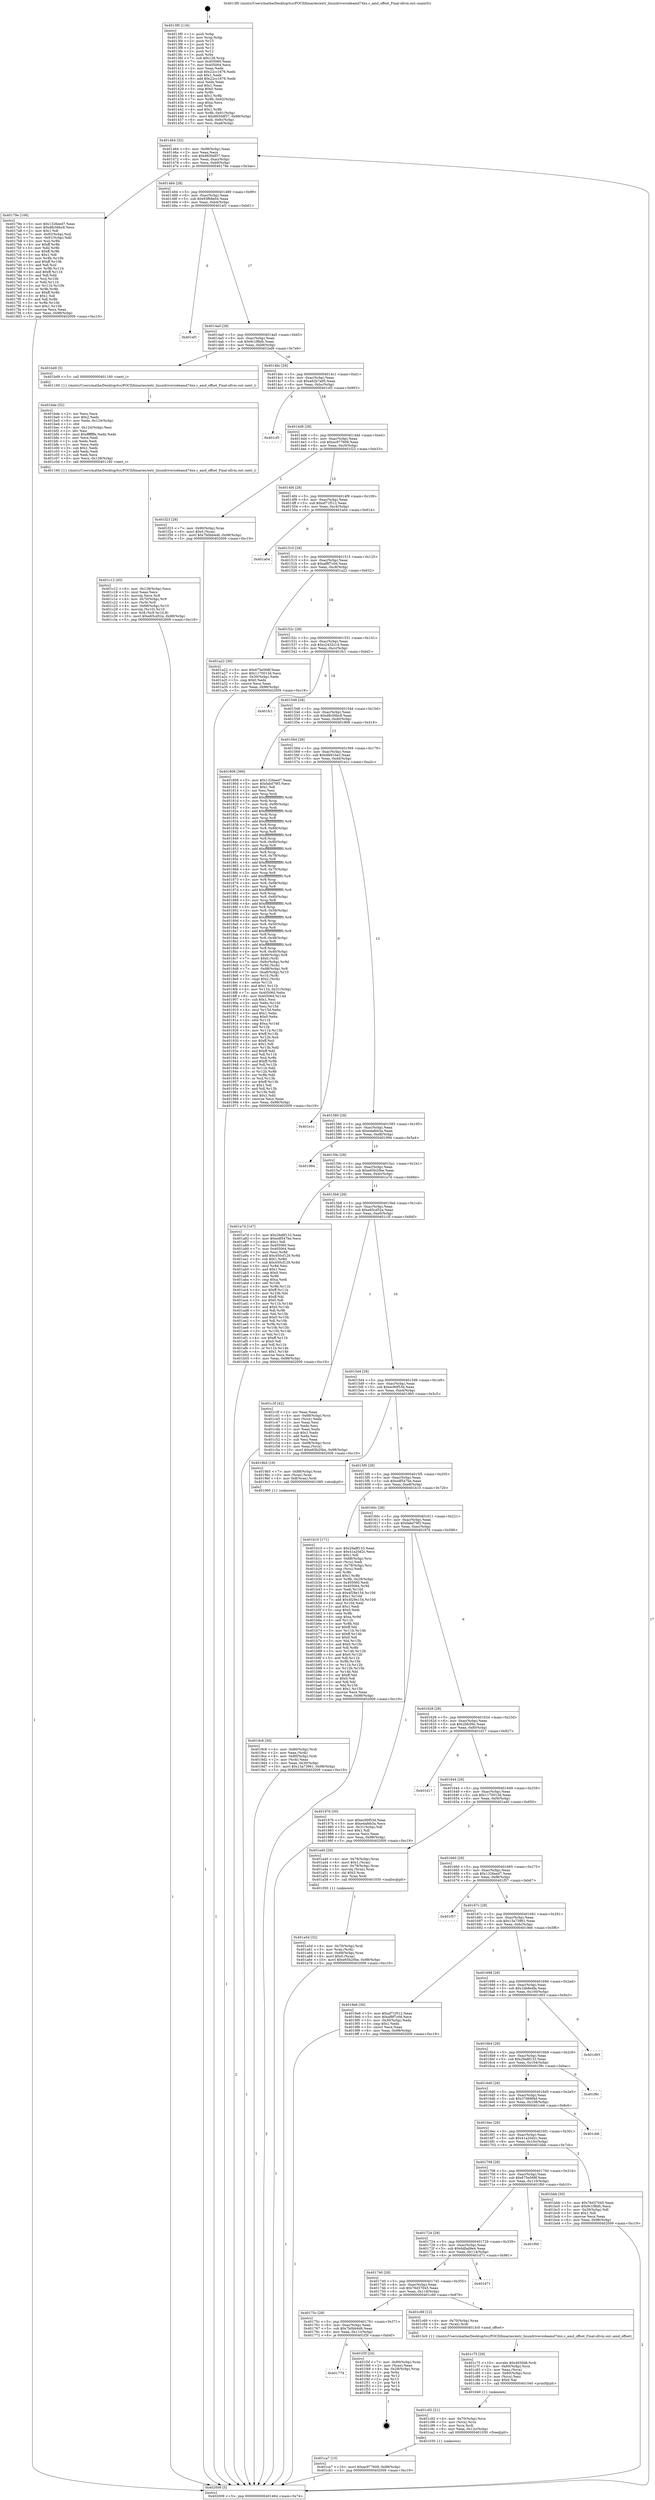 digraph "0x4013f0" {
  label = "0x4013f0 (/mnt/c/Users/mathe/Desktop/tcc/POCII/binaries/extr_linuxdriversideamd74xx.c_amd_offset_Final-ollvm.out::main(0))"
  labelloc = "t"
  node[shape=record]

  Entry [label="",width=0.3,height=0.3,shape=circle,fillcolor=black,style=filled]
  "0x401464" [label="{
     0x401464 [32]\l
     | [instrs]\l
     &nbsp;&nbsp;0x401464 \<+6\>: mov -0x98(%rbp),%eax\l
     &nbsp;&nbsp;0x40146a \<+2\>: mov %eax,%ecx\l
     &nbsp;&nbsp;0x40146c \<+6\>: sub $0x8650df37,%ecx\l
     &nbsp;&nbsp;0x401472 \<+6\>: mov %eax,-0xac(%rbp)\l
     &nbsp;&nbsp;0x401478 \<+6\>: mov %ecx,-0xb0(%rbp)\l
     &nbsp;&nbsp;0x40147e \<+6\>: je 000000000040179e \<main+0x3ae\>\l
  }"]
  "0x40179e" [label="{
     0x40179e [106]\l
     | [instrs]\l
     &nbsp;&nbsp;0x40179e \<+5\>: mov $0x1326eed7,%eax\l
     &nbsp;&nbsp;0x4017a3 \<+5\>: mov $0xd8c56bc8,%ecx\l
     &nbsp;&nbsp;0x4017a8 \<+2\>: mov $0x1,%dl\l
     &nbsp;&nbsp;0x4017aa \<+7\>: mov -0x92(%rbp),%sil\l
     &nbsp;&nbsp;0x4017b1 \<+7\>: mov -0x91(%rbp),%dil\l
     &nbsp;&nbsp;0x4017b8 \<+3\>: mov %sil,%r8b\l
     &nbsp;&nbsp;0x4017bb \<+4\>: xor $0xff,%r8b\l
     &nbsp;&nbsp;0x4017bf \<+3\>: mov %dil,%r9b\l
     &nbsp;&nbsp;0x4017c2 \<+4\>: xor $0xff,%r9b\l
     &nbsp;&nbsp;0x4017c6 \<+3\>: xor $0x1,%dl\l
     &nbsp;&nbsp;0x4017c9 \<+3\>: mov %r8b,%r10b\l
     &nbsp;&nbsp;0x4017cc \<+4\>: and $0xff,%r10b\l
     &nbsp;&nbsp;0x4017d0 \<+3\>: and %dl,%sil\l
     &nbsp;&nbsp;0x4017d3 \<+3\>: mov %r9b,%r11b\l
     &nbsp;&nbsp;0x4017d6 \<+4\>: and $0xff,%r11b\l
     &nbsp;&nbsp;0x4017da \<+3\>: and %dl,%dil\l
     &nbsp;&nbsp;0x4017dd \<+3\>: or %sil,%r10b\l
     &nbsp;&nbsp;0x4017e0 \<+3\>: or %dil,%r11b\l
     &nbsp;&nbsp;0x4017e3 \<+3\>: xor %r11b,%r10b\l
     &nbsp;&nbsp;0x4017e6 \<+3\>: or %r9b,%r8b\l
     &nbsp;&nbsp;0x4017e9 \<+4\>: xor $0xff,%r8b\l
     &nbsp;&nbsp;0x4017ed \<+3\>: or $0x1,%dl\l
     &nbsp;&nbsp;0x4017f0 \<+3\>: and %dl,%r8b\l
     &nbsp;&nbsp;0x4017f3 \<+3\>: or %r8b,%r10b\l
     &nbsp;&nbsp;0x4017f6 \<+4\>: test $0x1,%r10b\l
     &nbsp;&nbsp;0x4017fa \<+3\>: cmovne %ecx,%eax\l
     &nbsp;&nbsp;0x4017fd \<+6\>: mov %eax,-0x98(%rbp)\l
     &nbsp;&nbsp;0x401803 \<+5\>: jmp 0000000000402009 \<main+0xc19\>\l
  }"]
  "0x401484" [label="{
     0x401484 [28]\l
     | [instrs]\l
     &nbsp;&nbsp;0x401484 \<+5\>: jmp 0000000000401489 \<main+0x99\>\l
     &nbsp;&nbsp;0x401489 \<+6\>: mov -0xac(%rbp),%eax\l
     &nbsp;&nbsp;0x40148f \<+5\>: sub $0x93f68e04,%eax\l
     &nbsp;&nbsp;0x401494 \<+6\>: mov %eax,-0xb4(%rbp)\l
     &nbsp;&nbsp;0x40149a \<+6\>: je 0000000000401ef1 \<main+0xb01\>\l
  }"]
  "0x402009" [label="{
     0x402009 [5]\l
     | [instrs]\l
     &nbsp;&nbsp;0x402009 \<+5\>: jmp 0000000000401464 \<main+0x74\>\l
  }"]
  "0x4013f0" [label="{
     0x4013f0 [116]\l
     | [instrs]\l
     &nbsp;&nbsp;0x4013f0 \<+1\>: push %rbp\l
     &nbsp;&nbsp;0x4013f1 \<+3\>: mov %rsp,%rbp\l
     &nbsp;&nbsp;0x4013f4 \<+2\>: push %r15\l
     &nbsp;&nbsp;0x4013f6 \<+2\>: push %r14\l
     &nbsp;&nbsp;0x4013f8 \<+2\>: push %r13\l
     &nbsp;&nbsp;0x4013fa \<+2\>: push %r12\l
     &nbsp;&nbsp;0x4013fc \<+1\>: push %rbx\l
     &nbsp;&nbsp;0x4013fd \<+7\>: sub $0x128,%rsp\l
     &nbsp;&nbsp;0x401404 \<+7\>: mov 0x405060,%eax\l
     &nbsp;&nbsp;0x40140b \<+7\>: mov 0x405064,%ecx\l
     &nbsp;&nbsp;0x401412 \<+2\>: mov %eax,%edx\l
     &nbsp;&nbsp;0x401414 \<+6\>: sub $0x22cc1676,%edx\l
     &nbsp;&nbsp;0x40141a \<+3\>: sub $0x1,%edx\l
     &nbsp;&nbsp;0x40141d \<+6\>: add $0x22cc1676,%edx\l
     &nbsp;&nbsp;0x401423 \<+3\>: imul %edx,%eax\l
     &nbsp;&nbsp;0x401426 \<+3\>: and $0x1,%eax\l
     &nbsp;&nbsp;0x401429 \<+3\>: cmp $0x0,%eax\l
     &nbsp;&nbsp;0x40142c \<+4\>: sete %r8b\l
     &nbsp;&nbsp;0x401430 \<+4\>: and $0x1,%r8b\l
     &nbsp;&nbsp;0x401434 \<+7\>: mov %r8b,-0x92(%rbp)\l
     &nbsp;&nbsp;0x40143b \<+3\>: cmp $0xa,%ecx\l
     &nbsp;&nbsp;0x40143e \<+4\>: setl %r8b\l
     &nbsp;&nbsp;0x401442 \<+4\>: and $0x1,%r8b\l
     &nbsp;&nbsp;0x401446 \<+7\>: mov %r8b,-0x91(%rbp)\l
     &nbsp;&nbsp;0x40144d \<+10\>: movl $0x8650df37,-0x98(%rbp)\l
     &nbsp;&nbsp;0x401457 \<+6\>: mov %edi,-0x9c(%rbp)\l
     &nbsp;&nbsp;0x40145d \<+7\>: mov %rsi,-0xa8(%rbp)\l
  }"]
  Exit [label="",width=0.3,height=0.3,shape=circle,fillcolor=black,style=filled,peripheries=2]
  "0x401ef1" [label="{
     0x401ef1\l
  }", style=dashed]
  "0x4014a0" [label="{
     0x4014a0 [28]\l
     | [instrs]\l
     &nbsp;&nbsp;0x4014a0 \<+5\>: jmp 00000000004014a5 \<main+0xb5\>\l
     &nbsp;&nbsp;0x4014a5 \<+6\>: mov -0xac(%rbp),%eax\l
     &nbsp;&nbsp;0x4014ab \<+5\>: sub $0x9c1f8bfc,%eax\l
     &nbsp;&nbsp;0x4014b0 \<+6\>: mov %eax,-0xb8(%rbp)\l
     &nbsp;&nbsp;0x4014b6 \<+6\>: je 0000000000401bd9 \<main+0x7e9\>\l
  }"]
  "0x401778" [label="{
     0x401778\l
  }", style=dashed]
  "0x401bd9" [label="{
     0x401bd9 [5]\l
     | [instrs]\l
     &nbsp;&nbsp;0x401bd9 \<+5\>: call 0000000000401160 \<next_i\>\l
     | [calls]\l
     &nbsp;&nbsp;0x401160 \{1\} (/mnt/c/Users/mathe/Desktop/tcc/POCII/binaries/extr_linuxdriversideamd74xx.c_amd_offset_Final-ollvm.out::next_i)\l
  }"]
  "0x4014bc" [label="{
     0x4014bc [28]\l
     | [instrs]\l
     &nbsp;&nbsp;0x4014bc \<+5\>: jmp 00000000004014c1 \<main+0xd1\>\l
     &nbsp;&nbsp;0x4014c1 \<+6\>: mov -0xac(%rbp),%eax\l
     &nbsp;&nbsp;0x4014c7 \<+5\>: sub $0xa62b7a95,%eax\l
     &nbsp;&nbsp;0x4014cc \<+6\>: mov %eax,-0xbc(%rbp)\l
     &nbsp;&nbsp;0x4014d2 \<+6\>: je 0000000000401cf3 \<main+0x903\>\l
  }"]
  "0x401f3f" [label="{
     0x401f3f [24]\l
     | [instrs]\l
     &nbsp;&nbsp;0x401f3f \<+7\>: mov -0x90(%rbp),%rax\l
     &nbsp;&nbsp;0x401f46 \<+2\>: mov (%rax),%eax\l
     &nbsp;&nbsp;0x401f48 \<+4\>: lea -0x28(%rbp),%rsp\l
     &nbsp;&nbsp;0x401f4c \<+1\>: pop %rbx\l
     &nbsp;&nbsp;0x401f4d \<+2\>: pop %r12\l
     &nbsp;&nbsp;0x401f4f \<+2\>: pop %r13\l
     &nbsp;&nbsp;0x401f51 \<+2\>: pop %r14\l
     &nbsp;&nbsp;0x401f53 \<+2\>: pop %r15\l
     &nbsp;&nbsp;0x401f55 \<+1\>: pop %rbp\l
     &nbsp;&nbsp;0x401f56 \<+1\>: ret\l
  }"]
  "0x401cf3" [label="{
     0x401cf3\l
  }", style=dashed]
  "0x4014d8" [label="{
     0x4014d8 [28]\l
     | [instrs]\l
     &nbsp;&nbsp;0x4014d8 \<+5\>: jmp 00000000004014dd \<main+0xed\>\l
     &nbsp;&nbsp;0x4014dd \<+6\>: mov -0xac(%rbp),%eax\l
     &nbsp;&nbsp;0x4014e3 \<+5\>: sub $0xac977609,%eax\l
     &nbsp;&nbsp;0x4014e8 \<+6\>: mov %eax,-0xc0(%rbp)\l
     &nbsp;&nbsp;0x4014ee \<+6\>: je 0000000000401f23 \<main+0xb33\>\l
  }"]
  "0x401ca7" [label="{
     0x401ca7 [15]\l
     | [instrs]\l
     &nbsp;&nbsp;0x401ca7 \<+10\>: movl $0xac977609,-0x98(%rbp)\l
     &nbsp;&nbsp;0x401cb1 \<+5\>: jmp 0000000000402009 \<main+0xc19\>\l
  }"]
  "0x401f23" [label="{
     0x401f23 [28]\l
     | [instrs]\l
     &nbsp;&nbsp;0x401f23 \<+7\>: mov -0x90(%rbp),%rax\l
     &nbsp;&nbsp;0x401f2a \<+6\>: movl $0x0,(%rax)\l
     &nbsp;&nbsp;0x401f30 \<+10\>: movl $0x7b0bb4d6,-0x98(%rbp)\l
     &nbsp;&nbsp;0x401f3a \<+5\>: jmp 0000000000402009 \<main+0xc19\>\l
  }"]
  "0x4014f4" [label="{
     0x4014f4 [28]\l
     | [instrs]\l
     &nbsp;&nbsp;0x4014f4 \<+5\>: jmp 00000000004014f9 \<main+0x109\>\l
     &nbsp;&nbsp;0x4014f9 \<+6\>: mov -0xac(%rbp),%eax\l
     &nbsp;&nbsp;0x4014ff \<+5\>: sub $0xaf71f512,%eax\l
     &nbsp;&nbsp;0x401504 \<+6\>: mov %eax,-0xc4(%rbp)\l
     &nbsp;&nbsp;0x40150a \<+6\>: je 0000000000401a04 \<main+0x614\>\l
  }"]
  "0x401c92" [label="{
     0x401c92 [21]\l
     | [instrs]\l
     &nbsp;&nbsp;0x401c92 \<+4\>: mov -0x70(%rbp),%rcx\l
     &nbsp;&nbsp;0x401c96 \<+3\>: mov (%rcx),%rcx\l
     &nbsp;&nbsp;0x401c99 \<+3\>: mov %rcx,%rdi\l
     &nbsp;&nbsp;0x401c9c \<+6\>: mov %eax,-0x12c(%rbp)\l
     &nbsp;&nbsp;0x401ca2 \<+5\>: call 0000000000401030 \<free@plt\>\l
     | [calls]\l
     &nbsp;&nbsp;0x401030 \{1\} (unknown)\l
  }"]
  "0x401a04" [label="{
     0x401a04\l
  }", style=dashed]
  "0x401510" [label="{
     0x401510 [28]\l
     | [instrs]\l
     &nbsp;&nbsp;0x401510 \<+5\>: jmp 0000000000401515 \<main+0x125\>\l
     &nbsp;&nbsp;0x401515 \<+6\>: mov -0xac(%rbp),%eax\l
     &nbsp;&nbsp;0x40151b \<+5\>: sub $0xaf8f7c0d,%eax\l
     &nbsp;&nbsp;0x401520 \<+6\>: mov %eax,-0xc8(%rbp)\l
     &nbsp;&nbsp;0x401526 \<+6\>: je 0000000000401a22 \<main+0x632\>\l
  }"]
  "0x401c75" [label="{
     0x401c75 [29]\l
     | [instrs]\l
     &nbsp;&nbsp;0x401c75 \<+10\>: movabs $0x4030d6,%rdi\l
     &nbsp;&nbsp;0x401c7f \<+4\>: mov -0x60(%rbp),%rcx\l
     &nbsp;&nbsp;0x401c83 \<+2\>: mov %eax,(%rcx)\l
     &nbsp;&nbsp;0x401c85 \<+4\>: mov -0x60(%rbp),%rcx\l
     &nbsp;&nbsp;0x401c89 \<+2\>: mov (%rcx),%esi\l
     &nbsp;&nbsp;0x401c8b \<+2\>: mov $0x0,%al\l
     &nbsp;&nbsp;0x401c8d \<+5\>: call 0000000000401040 \<printf@plt\>\l
     | [calls]\l
     &nbsp;&nbsp;0x401040 \{1\} (unknown)\l
  }"]
  "0x401a22" [label="{
     0x401a22 [30]\l
     | [instrs]\l
     &nbsp;&nbsp;0x401a22 \<+5\>: mov $0x675e568f,%eax\l
     &nbsp;&nbsp;0x401a27 \<+5\>: mov $0x1170013d,%ecx\l
     &nbsp;&nbsp;0x401a2c \<+3\>: mov -0x30(%rbp),%edx\l
     &nbsp;&nbsp;0x401a2f \<+3\>: cmp $0x0,%edx\l
     &nbsp;&nbsp;0x401a32 \<+3\>: cmove %ecx,%eax\l
     &nbsp;&nbsp;0x401a35 \<+6\>: mov %eax,-0x98(%rbp)\l
     &nbsp;&nbsp;0x401a3b \<+5\>: jmp 0000000000402009 \<main+0xc19\>\l
  }"]
  "0x40152c" [label="{
     0x40152c [28]\l
     | [instrs]\l
     &nbsp;&nbsp;0x40152c \<+5\>: jmp 0000000000401531 \<main+0x141\>\l
     &nbsp;&nbsp;0x401531 \<+6\>: mov -0xac(%rbp),%eax\l
     &nbsp;&nbsp;0x401537 \<+5\>: sub $0xc2432c14,%eax\l
     &nbsp;&nbsp;0x40153c \<+6\>: mov %eax,-0xcc(%rbp)\l
     &nbsp;&nbsp;0x401542 \<+6\>: je 0000000000401fc1 \<main+0xbd1\>\l
  }"]
  "0x40175c" [label="{
     0x40175c [28]\l
     | [instrs]\l
     &nbsp;&nbsp;0x40175c \<+5\>: jmp 0000000000401761 \<main+0x371\>\l
     &nbsp;&nbsp;0x401761 \<+6\>: mov -0xac(%rbp),%eax\l
     &nbsp;&nbsp;0x401767 \<+5\>: sub $0x7b0bb4d6,%eax\l
     &nbsp;&nbsp;0x40176c \<+6\>: mov %eax,-0x11c(%rbp)\l
     &nbsp;&nbsp;0x401772 \<+6\>: je 0000000000401f3f \<main+0xb4f\>\l
  }"]
  "0x401fc1" [label="{
     0x401fc1\l
  }", style=dashed]
  "0x401548" [label="{
     0x401548 [28]\l
     | [instrs]\l
     &nbsp;&nbsp;0x401548 \<+5\>: jmp 000000000040154d \<main+0x15d\>\l
     &nbsp;&nbsp;0x40154d \<+6\>: mov -0xac(%rbp),%eax\l
     &nbsp;&nbsp;0x401553 \<+5\>: sub $0xd8c56bc8,%eax\l
     &nbsp;&nbsp;0x401558 \<+6\>: mov %eax,-0xd0(%rbp)\l
     &nbsp;&nbsp;0x40155e \<+6\>: je 0000000000401808 \<main+0x418\>\l
  }"]
  "0x401c69" [label="{
     0x401c69 [12]\l
     | [instrs]\l
     &nbsp;&nbsp;0x401c69 \<+4\>: mov -0x70(%rbp),%rax\l
     &nbsp;&nbsp;0x401c6d \<+3\>: mov (%rax),%rdi\l
     &nbsp;&nbsp;0x401c70 \<+5\>: call 00000000004013c0 \<amd_offset\>\l
     | [calls]\l
     &nbsp;&nbsp;0x4013c0 \{1\} (/mnt/c/Users/mathe/Desktop/tcc/POCII/binaries/extr_linuxdriversideamd74xx.c_amd_offset_Final-ollvm.out::amd_offset)\l
  }"]
  "0x401808" [label="{
     0x401808 [366]\l
     | [instrs]\l
     &nbsp;&nbsp;0x401808 \<+5\>: mov $0x1326eed7,%eax\l
     &nbsp;&nbsp;0x40180d \<+5\>: mov $0xfabd79f3,%ecx\l
     &nbsp;&nbsp;0x401812 \<+2\>: mov $0x1,%dl\l
     &nbsp;&nbsp;0x401814 \<+2\>: xor %esi,%esi\l
     &nbsp;&nbsp;0x401816 \<+3\>: mov %rsp,%rdi\l
     &nbsp;&nbsp;0x401819 \<+4\>: add $0xfffffffffffffff0,%rdi\l
     &nbsp;&nbsp;0x40181d \<+3\>: mov %rdi,%rsp\l
     &nbsp;&nbsp;0x401820 \<+7\>: mov %rdi,-0x90(%rbp)\l
     &nbsp;&nbsp;0x401827 \<+3\>: mov %rsp,%rdi\l
     &nbsp;&nbsp;0x40182a \<+4\>: add $0xfffffffffffffff0,%rdi\l
     &nbsp;&nbsp;0x40182e \<+3\>: mov %rdi,%rsp\l
     &nbsp;&nbsp;0x401831 \<+3\>: mov %rsp,%r8\l
     &nbsp;&nbsp;0x401834 \<+4\>: add $0xfffffffffffffff0,%r8\l
     &nbsp;&nbsp;0x401838 \<+3\>: mov %r8,%rsp\l
     &nbsp;&nbsp;0x40183b \<+7\>: mov %r8,-0x88(%rbp)\l
     &nbsp;&nbsp;0x401842 \<+3\>: mov %rsp,%r8\l
     &nbsp;&nbsp;0x401845 \<+4\>: add $0xfffffffffffffff0,%r8\l
     &nbsp;&nbsp;0x401849 \<+3\>: mov %r8,%rsp\l
     &nbsp;&nbsp;0x40184c \<+4\>: mov %r8,-0x80(%rbp)\l
     &nbsp;&nbsp;0x401850 \<+3\>: mov %rsp,%r8\l
     &nbsp;&nbsp;0x401853 \<+4\>: add $0xfffffffffffffff0,%r8\l
     &nbsp;&nbsp;0x401857 \<+3\>: mov %r8,%rsp\l
     &nbsp;&nbsp;0x40185a \<+4\>: mov %r8,-0x78(%rbp)\l
     &nbsp;&nbsp;0x40185e \<+3\>: mov %rsp,%r8\l
     &nbsp;&nbsp;0x401861 \<+4\>: add $0xfffffffffffffff0,%r8\l
     &nbsp;&nbsp;0x401865 \<+3\>: mov %r8,%rsp\l
     &nbsp;&nbsp;0x401868 \<+4\>: mov %r8,-0x70(%rbp)\l
     &nbsp;&nbsp;0x40186c \<+3\>: mov %rsp,%r8\l
     &nbsp;&nbsp;0x40186f \<+4\>: add $0xfffffffffffffff0,%r8\l
     &nbsp;&nbsp;0x401873 \<+3\>: mov %r8,%rsp\l
     &nbsp;&nbsp;0x401876 \<+4\>: mov %r8,-0x68(%rbp)\l
     &nbsp;&nbsp;0x40187a \<+3\>: mov %rsp,%r8\l
     &nbsp;&nbsp;0x40187d \<+4\>: add $0xfffffffffffffff0,%r8\l
     &nbsp;&nbsp;0x401881 \<+3\>: mov %r8,%rsp\l
     &nbsp;&nbsp;0x401884 \<+4\>: mov %r8,-0x60(%rbp)\l
     &nbsp;&nbsp;0x401888 \<+3\>: mov %rsp,%r8\l
     &nbsp;&nbsp;0x40188b \<+4\>: add $0xfffffffffffffff0,%r8\l
     &nbsp;&nbsp;0x40188f \<+3\>: mov %r8,%rsp\l
     &nbsp;&nbsp;0x401892 \<+4\>: mov %r8,-0x58(%rbp)\l
     &nbsp;&nbsp;0x401896 \<+3\>: mov %rsp,%r8\l
     &nbsp;&nbsp;0x401899 \<+4\>: add $0xfffffffffffffff0,%r8\l
     &nbsp;&nbsp;0x40189d \<+3\>: mov %r8,%rsp\l
     &nbsp;&nbsp;0x4018a0 \<+4\>: mov %r8,-0x50(%rbp)\l
     &nbsp;&nbsp;0x4018a4 \<+3\>: mov %rsp,%r8\l
     &nbsp;&nbsp;0x4018a7 \<+4\>: add $0xfffffffffffffff0,%r8\l
     &nbsp;&nbsp;0x4018ab \<+3\>: mov %r8,%rsp\l
     &nbsp;&nbsp;0x4018ae \<+4\>: mov %r8,-0x48(%rbp)\l
     &nbsp;&nbsp;0x4018b2 \<+3\>: mov %rsp,%r8\l
     &nbsp;&nbsp;0x4018b5 \<+4\>: add $0xfffffffffffffff0,%r8\l
     &nbsp;&nbsp;0x4018b9 \<+3\>: mov %r8,%rsp\l
     &nbsp;&nbsp;0x4018bc \<+4\>: mov %r8,-0x40(%rbp)\l
     &nbsp;&nbsp;0x4018c0 \<+7\>: mov -0x90(%rbp),%r8\l
     &nbsp;&nbsp;0x4018c7 \<+7\>: movl $0x0,(%r8)\l
     &nbsp;&nbsp;0x4018ce \<+7\>: mov -0x9c(%rbp),%r9d\l
     &nbsp;&nbsp;0x4018d5 \<+3\>: mov %r9d,(%rdi)\l
     &nbsp;&nbsp;0x4018d8 \<+7\>: mov -0x88(%rbp),%r8\l
     &nbsp;&nbsp;0x4018df \<+7\>: mov -0xa8(%rbp),%r10\l
     &nbsp;&nbsp;0x4018e6 \<+3\>: mov %r10,(%r8)\l
     &nbsp;&nbsp;0x4018e9 \<+3\>: cmpl $0x2,(%rdi)\l
     &nbsp;&nbsp;0x4018ec \<+4\>: setne %r11b\l
     &nbsp;&nbsp;0x4018f0 \<+4\>: and $0x1,%r11b\l
     &nbsp;&nbsp;0x4018f4 \<+4\>: mov %r11b,-0x31(%rbp)\l
     &nbsp;&nbsp;0x4018f8 \<+7\>: mov 0x405060,%ebx\l
     &nbsp;&nbsp;0x4018ff \<+8\>: mov 0x405064,%r14d\l
     &nbsp;&nbsp;0x401907 \<+3\>: sub $0x1,%esi\l
     &nbsp;&nbsp;0x40190a \<+3\>: mov %ebx,%r15d\l
     &nbsp;&nbsp;0x40190d \<+3\>: add %esi,%r15d\l
     &nbsp;&nbsp;0x401910 \<+4\>: imul %r15d,%ebx\l
     &nbsp;&nbsp;0x401914 \<+3\>: and $0x1,%ebx\l
     &nbsp;&nbsp;0x401917 \<+3\>: cmp $0x0,%ebx\l
     &nbsp;&nbsp;0x40191a \<+4\>: sete %r11b\l
     &nbsp;&nbsp;0x40191e \<+4\>: cmp $0xa,%r14d\l
     &nbsp;&nbsp;0x401922 \<+4\>: setl %r12b\l
     &nbsp;&nbsp;0x401926 \<+3\>: mov %r11b,%r13b\l
     &nbsp;&nbsp;0x401929 \<+4\>: xor $0xff,%r13b\l
     &nbsp;&nbsp;0x40192d \<+3\>: mov %r12b,%sil\l
     &nbsp;&nbsp;0x401930 \<+4\>: xor $0xff,%sil\l
     &nbsp;&nbsp;0x401934 \<+3\>: xor $0x1,%dl\l
     &nbsp;&nbsp;0x401937 \<+3\>: mov %r13b,%dil\l
     &nbsp;&nbsp;0x40193a \<+4\>: and $0xff,%dil\l
     &nbsp;&nbsp;0x40193e \<+3\>: and %dl,%r11b\l
     &nbsp;&nbsp;0x401941 \<+3\>: mov %sil,%r8b\l
     &nbsp;&nbsp;0x401944 \<+4\>: and $0xff,%r8b\l
     &nbsp;&nbsp;0x401948 \<+3\>: and %dl,%r12b\l
     &nbsp;&nbsp;0x40194b \<+3\>: or %r11b,%dil\l
     &nbsp;&nbsp;0x40194e \<+3\>: or %r12b,%r8b\l
     &nbsp;&nbsp;0x401951 \<+3\>: xor %r8b,%dil\l
     &nbsp;&nbsp;0x401954 \<+3\>: or %sil,%r13b\l
     &nbsp;&nbsp;0x401957 \<+4\>: xor $0xff,%r13b\l
     &nbsp;&nbsp;0x40195b \<+3\>: or $0x1,%dl\l
     &nbsp;&nbsp;0x40195e \<+3\>: and %dl,%r13b\l
     &nbsp;&nbsp;0x401961 \<+3\>: or %r13b,%dil\l
     &nbsp;&nbsp;0x401964 \<+4\>: test $0x1,%dil\l
     &nbsp;&nbsp;0x401968 \<+3\>: cmovne %ecx,%eax\l
     &nbsp;&nbsp;0x40196b \<+6\>: mov %eax,-0x98(%rbp)\l
     &nbsp;&nbsp;0x401971 \<+5\>: jmp 0000000000402009 \<main+0xc19\>\l
  }"]
  "0x401564" [label="{
     0x401564 [28]\l
     | [instrs]\l
     &nbsp;&nbsp;0x401564 \<+5\>: jmp 0000000000401569 \<main+0x179\>\l
     &nbsp;&nbsp;0x401569 \<+6\>: mov -0xac(%rbp),%eax\l
     &nbsp;&nbsp;0x40156f \<+5\>: sub $0xdfe91be3,%eax\l
     &nbsp;&nbsp;0x401574 \<+6\>: mov %eax,-0xd4(%rbp)\l
     &nbsp;&nbsp;0x40157a \<+6\>: je 0000000000401e1c \<main+0xa2c\>\l
  }"]
  "0x401740" [label="{
     0x401740 [28]\l
     | [instrs]\l
     &nbsp;&nbsp;0x401740 \<+5\>: jmp 0000000000401745 \<main+0x355\>\l
     &nbsp;&nbsp;0x401745 \<+6\>: mov -0xac(%rbp),%eax\l
     &nbsp;&nbsp;0x40174b \<+5\>: sub $0x76d37045,%eax\l
     &nbsp;&nbsp;0x401750 \<+6\>: mov %eax,-0x118(%rbp)\l
     &nbsp;&nbsp;0x401756 \<+6\>: je 0000000000401c69 \<main+0x879\>\l
  }"]
  "0x401d71" [label="{
     0x401d71\l
  }", style=dashed]
  "0x401e1c" [label="{
     0x401e1c\l
  }", style=dashed]
  "0x401580" [label="{
     0x401580 [28]\l
     | [instrs]\l
     &nbsp;&nbsp;0x401580 \<+5\>: jmp 0000000000401585 \<main+0x195\>\l
     &nbsp;&nbsp;0x401585 \<+6\>: mov -0xac(%rbp),%eax\l
     &nbsp;&nbsp;0x40158b \<+5\>: sub $0xe4afeb3a,%eax\l
     &nbsp;&nbsp;0x401590 \<+6\>: mov %eax,-0xd8(%rbp)\l
     &nbsp;&nbsp;0x401596 \<+6\>: je 0000000000401994 \<main+0x5a4\>\l
  }"]
  "0x401724" [label="{
     0x401724 [28]\l
     | [instrs]\l
     &nbsp;&nbsp;0x401724 \<+5\>: jmp 0000000000401729 \<main+0x339\>\l
     &nbsp;&nbsp;0x401729 \<+6\>: mov -0xac(%rbp),%eax\l
     &nbsp;&nbsp;0x40172f \<+5\>: sub $0x6dfad9e4,%eax\l
     &nbsp;&nbsp;0x401734 \<+6\>: mov %eax,-0x114(%rbp)\l
     &nbsp;&nbsp;0x40173a \<+6\>: je 0000000000401d71 \<main+0x981\>\l
  }"]
  "0x401994" [label="{
     0x401994\l
  }", style=dashed]
  "0x40159c" [label="{
     0x40159c [28]\l
     | [instrs]\l
     &nbsp;&nbsp;0x40159c \<+5\>: jmp 00000000004015a1 \<main+0x1b1\>\l
     &nbsp;&nbsp;0x4015a1 \<+6\>: mov -0xac(%rbp),%eax\l
     &nbsp;&nbsp;0x4015a7 \<+5\>: sub $0xe65b20be,%eax\l
     &nbsp;&nbsp;0x4015ac \<+6\>: mov %eax,-0xdc(%rbp)\l
     &nbsp;&nbsp;0x4015b2 \<+6\>: je 0000000000401a7d \<main+0x68d\>\l
  }"]
  "0x401f00" [label="{
     0x401f00\l
  }", style=dashed]
  "0x401a7d" [label="{
     0x401a7d [147]\l
     | [instrs]\l
     &nbsp;&nbsp;0x401a7d \<+5\>: mov $0x29a8f133,%eax\l
     &nbsp;&nbsp;0x401a82 \<+5\>: mov $0xedf547be,%ecx\l
     &nbsp;&nbsp;0x401a87 \<+2\>: mov $0x1,%dl\l
     &nbsp;&nbsp;0x401a89 \<+7\>: mov 0x405060,%esi\l
     &nbsp;&nbsp;0x401a90 \<+7\>: mov 0x405064,%edi\l
     &nbsp;&nbsp;0x401a97 \<+3\>: mov %esi,%r8d\l
     &nbsp;&nbsp;0x401a9a \<+7\>: add $0x450cf129,%r8d\l
     &nbsp;&nbsp;0x401aa1 \<+4\>: sub $0x1,%r8d\l
     &nbsp;&nbsp;0x401aa5 \<+7\>: sub $0x450cf129,%r8d\l
     &nbsp;&nbsp;0x401aac \<+4\>: imul %r8d,%esi\l
     &nbsp;&nbsp;0x401ab0 \<+3\>: and $0x1,%esi\l
     &nbsp;&nbsp;0x401ab3 \<+3\>: cmp $0x0,%esi\l
     &nbsp;&nbsp;0x401ab6 \<+4\>: sete %r9b\l
     &nbsp;&nbsp;0x401aba \<+3\>: cmp $0xa,%edi\l
     &nbsp;&nbsp;0x401abd \<+4\>: setl %r10b\l
     &nbsp;&nbsp;0x401ac1 \<+3\>: mov %r9b,%r11b\l
     &nbsp;&nbsp;0x401ac4 \<+4\>: xor $0xff,%r11b\l
     &nbsp;&nbsp;0x401ac8 \<+3\>: mov %r10b,%bl\l
     &nbsp;&nbsp;0x401acb \<+3\>: xor $0xff,%bl\l
     &nbsp;&nbsp;0x401ace \<+3\>: xor $0x0,%dl\l
     &nbsp;&nbsp;0x401ad1 \<+3\>: mov %r11b,%r14b\l
     &nbsp;&nbsp;0x401ad4 \<+4\>: and $0x0,%r14b\l
     &nbsp;&nbsp;0x401ad8 \<+3\>: and %dl,%r9b\l
     &nbsp;&nbsp;0x401adb \<+3\>: mov %bl,%r15b\l
     &nbsp;&nbsp;0x401ade \<+4\>: and $0x0,%r15b\l
     &nbsp;&nbsp;0x401ae2 \<+3\>: and %dl,%r10b\l
     &nbsp;&nbsp;0x401ae5 \<+3\>: or %r9b,%r14b\l
     &nbsp;&nbsp;0x401ae8 \<+3\>: or %r10b,%r15b\l
     &nbsp;&nbsp;0x401aeb \<+3\>: xor %r15b,%r14b\l
     &nbsp;&nbsp;0x401aee \<+3\>: or %bl,%r11b\l
     &nbsp;&nbsp;0x401af1 \<+4\>: xor $0xff,%r11b\l
     &nbsp;&nbsp;0x401af5 \<+3\>: or $0x0,%dl\l
     &nbsp;&nbsp;0x401af8 \<+3\>: and %dl,%r11b\l
     &nbsp;&nbsp;0x401afb \<+3\>: or %r11b,%r14b\l
     &nbsp;&nbsp;0x401afe \<+4\>: test $0x1,%r14b\l
     &nbsp;&nbsp;0x401b02 \<+3\>: cmovne %ecx,%eax\l
     &nbsp;&nbsp;0x401b05 \<+6\>: mov %eax,-0x98(%rbp)\l
     &nbsp;&nbsp;0x401b0b \<+5\>: jmp 0000000000402009 \<main+0xc19\>\l
  }"]
  "0x4015b8" [label="{
     0x4015b8 [28]\l
     | [instrs]\l
     &nbsp;&nbsp;0x4015b8 \<+5\>: jmp 00000000004015bd \<main+0x1cd\>\l
     &nbsp;&nbsp;0x4015bd \<+6\>: mov -0xac(%rbp),%eax\l
     &nbsp;&nbsp;0x4015c3 \<+5\>: sub $0xe65cd52e,%eax\l
     &nbsp;&nbsp;0x4015c8 \<+6\>: mov %eax,-0xe0(%rbp)\l
     &nbsp;&nbsp;0x4015ce \<+6\>: je 0000000000401c3f \<main+0x84f\>\l
  }"]
  "0x401c12" [label="{
     0x401c12 [45]\l
     | [instrs]\l
     &nbsp;&nbsp;0x401c12 \<+6\>: mov -0x128(%rbp),%ecx\l
     &nbsp;&nbsp;0x401c18 \<+3\>: imul %eax,%ecx\l
     &nbsp;&nbsp;0x401c1b \<+3\>: movslq %ecx,%r8\l
     &nbsp;&nbsp;0x401c1e \<+4\>: mov -0x70(%rbp),%r9\l
     &nbsp;&nbsp;0x401c22 \<+3\>: mov (%r9),%r9\l
     &nbsp;&nbsp;0x401c25 \<+4\>: mov -0x68(%rbp),%r10\l
     &nbsp;&nbsp;0x401c29 \<+3\>: movslq (%r10),%r10\l
     &nbsp;&nbsp;0x401c2c \<+4\>: mov %r8,(%r9,%r10,8)\l
     &nbsp;&nbsp;0x401c30 \<+10\>: movl $0xe65cd52e,-0x98(%rbp)\l
     &nbsp;&nbsp;0x401c3a \<+5\>: jmp 0000000000402009 \<main+0xc19\>\l
  }"]
  "0x401c3f" [label="{
     0x401c3f [42]\l
     | [instrs]\l
     &nbsp;&nbsp;0x401c3f \<+2\>: xor %eax,%eax\l
     &nbsp;&nbsp;0x401c41 \<+4\>: mov -0x68(%rbp),%rcx\l
     &nbsp;&nbsp;0x401c45 \<+2\>: mov (%rcx),%edx\l
     &nbsp;&nbsp;0x401c47 \<+2\>: mov %eax,%esi\l
     &nbsp;&nbsp;0x401c49 \<+2\>: sub %edx,%esi\l
     &nbsp;&nbsp;0x401c4b \<+2\>: mov %eax,%edx\l
     &nbsp;&nbsp;0x401c4d \<+3\>: sub $0x1,%edx\l
     &nbsp;&nbsp;0x401c50 \<+2\>: add %edx,%esi\l
     &nbsp;&nbsp;0x401c52 \<+2\>: sub %esi,%eax\l
     &nbsp;&nbsp;0x401c54 \<+4\>: mov -0x68(%rbp),%rcx\l
     &nbsp;&nbsp;0x401c58 \<+2\>: mov %eax,(%rcx)\l
     &nbsp;&nbsp;0x401c5a \<+10\>: movl $0xe65b20be,-0x98(%rbp)\l
     &nbsp;&nbsp;0x401c64 \<+5\>: jmp 0000000000402009 \<main+0xc19\>\l
  }"]
  "0x4015d4" [label="{
     0x4015d4 [28]\l
     | [instrs]\l
     &nbsp;&nbsp;0x4015d4 \<+5\>: jmp 00000000004015d9 \<main+0x1e9\>\l
     &nbsp;&nbsp;0x4015d9 \<+6\>: mov -0xac(%rbp),%eax\l
     &nbsp;&nbsp;0x4015df \<+5\>: sub $0xec90f53d,%eax\l
     &nbsp;&nbsp;0x4015e4 \<+6\>: mov %eax,-0xe4(%rbp)\l
     &nbsp;&nbsp;0x4015ea \<+6\>: je 00000000004019b5 \<main+0x5c5\>\l
  }"]
  "0x401bde" [label="{
     0x401bde [52]\l
     | [instrs]\l
     &nbsp;&nbsp;0x401bde \<+2\>: xor %ecx,%ecx\l
     &nbsp;&nbsp;0x401be0 \<+5\>: mov $0x2,%edx\l
     &nbsp;&nbsp;0x401be5 \<+6\>: mov %edx,-0x124(%rbp)\l
     &nbsp;&nbsp;0x401beb \<+1\>: cltd\l
     &nbsp;&nbsp;0x401bec \<+6\>: mov -0x124(%rbp),%esi\l
     &nbsp;&nbsp;0x401bf2 \<+2\>: idiv %esi\l
     &nbsp;&nbsp;0x401bf4 \<+6\>: imul $0xfffffffe,%edx,%edx\l
     &nbsp;&nbsp;0x401bfa \<+2\>: mov %ecx,%edi\l
     &nbsp;&nbsp;0x401bfc \<+2\>: sub %edx,%edi\l
     &nbsp;&nbsp;0x401bfe \<+2\>: mov %ecx,%edx\l
     &nbsp;&nbsp;0x401c00 \<+3\>: sub $0x1,%edx\l
     &nbsp;&nbsp;0x401c03 \<+2\>: add %edx,%edi\l
     &nbsp;&nbsp;0x401c05 \<+2\>: sub %edi,%ecx\l
     &nbsp;&nbsp;0x401c07 \<+6\>: mov %ecx,-0x128(%rbp)\l
     &nbsp;&nbsp;0x401c0d \<+5\>: call 0000000000401160 \<next_i\>\l
     | [calls]\l
     &nbsp;&nbsp;0x401160 \{1\} (/mnt/c/Users/mathe/Desktop/tcc/POCII/binaries/extr_linuxdriversideamd74xx.c_amd_offset_Final-ollvm.out::next_i)\l
  }"]
  "0x4019b5" [label="{
     0x4019b5 [19]\l
     | [instrs]\l
     &nbsp;&nbsp;0x4019b5 \<+7\>: mov -0x88(%rbp),%rax\l
     &nbsp;&nbsp;0x4019bc \<+3\>: mov (%rax),%rax\l
     &nbsp;&nbsp;0x4019bf \<+4\>: mov 0x8(%rax),%rdi\l
     &nbsp;&nbsp;0x4019c3 \<+5\>: call 0000000000401060 \<atoi@plt\>\l
     | [calls]\l
     &nbsp;&nbsp;0x401060 \{1\} (unknown)\l
  }"]
  "0x4015f0" [label="{
     0x4015f0 [28]\l
     | [instrs]\l
     &nbsp;&nbsp;0x4015f0 \<+5\>: jmp 00000000004015f5 \<main+0x205\>\l
     &nbsp;&nbsp;0x4015f5 \<+6\>: mov -0xac(%rbp),%eax\l
     &nbsp;&nbsp;0x4015fb \<+5\>: sub $0xedf547be,%eax\l
     &nbsp;&nbsp;0x401600 \<+6\>: mov %eax,-0xe8(%rbp)\l
     &nbsp;&nbsp;0x401606 \<+6\>: je 0000000000401b10 \<main+0x720\>\l
  }"]
  "0x401708" [label="{
     0x401708 [28]\l
     | [instrs]\l
     &nbsp;&nbsp;0x401708 \<+5\>: jmp 000000000040170d \<main+0x31d\>\l
     &nbsp;&nbsp;0x40170d \<+6\>: mov -0xac(%rbp),%eax\l
     &nbsp;&nbsp;0x401713 \<+5\>: sub $0x675e568f,%eax\l
     &nbsp;&nbsp;0x401718 \<+6\>: mov %eax,-0x110(%rbp)\l
     &nbsp;&nbsp;0x40171e \<+6\>: je 0000000000401f00 \<main+0xb10\>\l
  }"]
  "0x401b10" [label="{
     0x401b10 [171]\l
     | [instrs]\l
     &nbsp;&nbsp;0x401b10 \<+5\>: mov $0x29a8f133,%eax\l
     &nbsp;&nbsp;0x401b15 \<+5\>: mov $0x41a20d2c,%ecx\l
     &nbsp;&nbsp;0x401b1a \<+2\>: mov $0x1,%dl\l
     &nbsp;&nbsp;0x401b1c \<+4\>: mov -0x68(%rbp),%rsi\l
     &nbsp;&nbsp;0x401b20 \<+2\>: mov (%rsi),%edi\l
     &nbsp;&nbsp;0x401b22 \<+4\>: mov -0x78(%rbp),%rsi\l
     &nbsp;&nbsp;0x401b26 \<+2\>: cmp (%rsi),%edi\l
     &nbsp;&nbsp;0x401b28 \<+4\>: setl %r8b\l
     &nbsp;&nbsp;0x401b2c \<+4\>: and $0x1,%r8b\l
     &nbsp;&nbsp;0x401b30 \<+4\>: mov %r8b,-0x29(%rbp)\l
     &nbsp;&nbsp;0x401b34 \<+7\>: mov 0x405060,%edi\l
     &nbsp;&nbsp;0x401b3b \<+8\>: mov 0x405064,%r9d\l
     &nbsp;&nbsp;0x401b43 \<+3\>: mov %edi,%r10d\l
     &nbsp;&nbsp;0x401b46 \<+7\>: sub $0x4f29e154,%r10d\l
     &nbsp;&nbsp;0x401b4d \<+4\>: sub $0x1,%r10d\l
     &nbsp;&nbsp;0x401b51 \<+7\>: add $0x4f29e154,%r10d\l
     &nbsp;&nbsp;0x401b58 \<+4\>: imul %r10d,%edi\l
     &nbsp;&nbsp;0x401b5c \<+3\>: and $0x1,%edi\l
     &nbsp;&nbsp;0x401b5f \<+3\>: cmp $0x0,%edi\l
     &nbsp;&nbsp;0x401b62 \<+4\>: sete %r8b\l
     &nbsp;&nbsp;0x401b66 \<+4\>: cmp $0xa,%r9d\l
     &nbsp;&nbsp;0x401b6a \<+4\>: setl %r11b\l
     &nbsp;&nbsp;0x401b6e \<+3\>: mov %r8b,%bl\l
     &nbsp;&nbsp;0x401b71 \<+3\>: xor $0xff,%bl\l
     &nbsp;&nbsp;0x401b74 \<+3\>: mov %r11b,%r14b\l
     &nbsp;&nbsp;0x401b77 \<+4\>: xor $0xff,%r14b\l
     &nbsp;&nbsp;0x401b7b \<+3\>: xor $0x0,%dl\l
     &nbsp;&nbsp;0x401b7e \<+3\>: mov %bl,%r15b\l
     &nbsp;&nbsp;0x401b81 \<+4\>: and $0x0,%r15b\l
     &nbsp;&nbsp;0x401b85 \<+3\>: and %dl,%r8b\l
     &nbsp;&nbsp;0x401b88 \<+3\>: mov %r14b,%r12b\l
     &nbsp;&nbsp;0x401b8b \<+4\>: and $0x0,%r12b\l
     &nbsp;&nbsp;0x401b8f \<+3\>: and %dl,%r11b\l
     &nbsp;&nbsp;0x401b92 \<+3\>: or %r8b,%r15b\l
     &nbsp;&nbsp;0x401b95 \<+3\>: or %r11b,%r12b\l
     &nbsp;&nbsp;0x401b98 \<+3\>: xor %r12b,%r15b\l
     &nbsp;&nbsp;0x401b9b \<+3\>: or %r14b,%bl\l
     &nbsp;&nbsp;0x401b9e \<+3\>: xor $0xff,%bl\l
     &nbsp;&nbsp;0x401ba1 \<+3\>: or $0x0,%dl\l
     &nbsp;&nbsp;0x401ba4 \<+2\>: and %dl,%bl\l
     &nbsp;&nbsp;0x401ba6 \<+3\>: or %bl,%r15b\l
     &nbsp;&nbsp;0x401ba9 \<+4\>: test $0x1,%r15b\l
     &nbsp;&nbsp;0x401bad \<+3\>: cmovne %ecx,%eax\l
     &nbsp;&nbsp;0x401bb0 \<+6\>: mov %eax,-0x98(%rbp)\l
     &nbsp;&nbsp;0x401bb6 \<+5\>: jmp 0000000000402009 \<main+0xc19\>\l
  }"]
  "0x40160c" [label="{
     0x40160c [28]\l
     | [instrs]\l
     &nbsp;&nbsp;0x40160c \<+5\>: jmp 0000000000401611 \<main+0x221\>\l
     &nbsp;&nbsp;0x401611 \<+6\>: mov -0xac(%rbp),%eax\l
     &nbsp;&nbsp;0x401617 \<+5\>: sub $0xfabd79f3,%eax\l
     &nbsp;&nbsp;0x40161c \<+6\>: mov %eax,-0xec(%rbp)\l
     &nbsp;&nbsp;0x401622 \<+6\>: je 0000000000401976 \<main+0x586\>\l
  }"]
  "0x401bbb" [label="{
     0x401bbb [30]\l
     | [instrs]\l
     &nbsp;&nbsp;0x401bbb \<+5\>: mov $0x76d37045,%eax\l
     &nbsp;&nbsp;0x401bc0 \<+5\>: mov $0x9c1f8bfc,%ecx\l
     &nbsp;&nbsp;0x401bc5 \<+3\>: mov -0x29(%rbp),%dl\l
     &nbsp;&nbsp;0x401bc8 \<+3\>: test $0x1,%dl\l
     &nbsp;&nbsp;0x401bcb \<+3\>: cmovne %ecx,%eax\l
     &nbsp;&nbsp;0x401bce \<+6\>: mov %eax,-0x98(%rbp)\l
     &nbsp;&nbsp;0x401bd4 \<+5\>: jmp 0000000000402009 \<main+0xc19\>\l
  }"]
  "0x401976" [label="{
     0x401976 [30]\l
     | [instrs]\l
     &nbsp;&nbsp;0x401976 \<+5\>: mov $0xec90f53d,%eax\l
     &nbsp;&nbsp;0x40197b \<+5\>: mov $0xe4afeb3a,%ecx\l
     &nbsp;&nbsp;0x401980 \<+3\>: mov -0x31(%rbp),%dl\l
     &nbsp;&nbsp;0x401983 \<+3\>: test $0x1,%dl\l
     &nbsp;&nbsp;0x401986 \<+3\>: cmovne %ecx,%eax\l
     &nbsp;&nbsp;0x401989 \<+6\>: mov %eax,-0x98(%rbp)\l
     &nbsp;&nbsp;0x40198f \<+5\>: jmp 0000000000402009 \<main+0xc19\>\l
  }"]
  "0x401628" [label="{
     0x401628 [28]\l
     | [instrs]\l
     &nbsp;&nbsp;0x401628 \<+5\>: jmp 000000000040162d \<main+0x23d\>\l
     &nbsp;&nbsp;0x40162d \<+6\>: mov -0xac(%rbp),%eax\l
     &nbsp;&nbsp;0x401633 \<+5\>: sub $0x2bfc06c,%eax\l
     &nbsp;&nbsp;0x401638 \<+6\>: mov %eax,-0xf0(%rbp)\l
     &nbsp;&nbsp;0x40163e \<+6\>: je 0000000000401d17 \<main+0x927\>\l
  }"]
  "0x4019c8" [label="{
     0x4019c8 [30]\l
     | [instrs]\l
     &nbsp;&nbsp;0x4019c8 \<+4\>: mov -0x80(%rbp),%rdi\l
     &nbsp;&nbsp;0x4019cc \<+2\>: mov %eax,(%rdi)\l
     &nbsp;&nbsp;0x4019ce \<+4\>: mov -0x80(%rbp),%rdi\l
     &nbsp;&nbsp;0x4019d2 \<+2\>: mov (%rdi),%eax\l
     &nbsp;&nbsp;0x4019d4 \<+3\>: mov %eax,-0x30(%rbp)\l
     &nbsp;&nbsp;0x4019d7 \<+10\>: movl $0x13a73961,-0x98(%rbp)\l
     &nbsp;&nbsp;0x4019e1 \<+5\>: jmp 0000000000402009 \<main+0xc19\>\l
  }"]
  "0x4016ec" [label="{
     0x4016ec [28]\l
     | [instrs]\l
     &nbsp;&nbsp;0x4016ec \<+5\>: jmp 00000000004016f1 \<main+0x301\>\l
     &nbsp;&nbsp;0x4016f1 \<+6\>: mov -0xac(%rbp),%eax\l
     &nbsp;&nbsp;0x4016f7 \<+5\>: sub $0x41a20d2c,%eax\l
     &nbsp;&nbsp;0x4016fc \<+6\>: mov %eax,-0x10c(%rbp)\l
     &nbsp;&nbsp;0x401702 \<+6\>: je 0000000000401bbb \<main+0x7cb\>\l
  }"]
  "0x401d17" [label="{
     0x401d17\l
  }", style=dashed]
  "0x401644" [label="{
     0x401644 [28]\l
     | [instrs]\l
     &nbsp;&nbsp;0x401644 \<+5\>: jmp 0000000000401649 \<main+0x259\>\l
     &nbsp;&nbsp;0x401649 \<+6\>: mov -0xac(%rbp),%eax\l
     &nbsp;&nbsp;0x40164f \<+5\>: sub $0x1170013d,%eax\l
     &nbsp;&nbsp;0x401654 \<+6\>: mov %eax,-0xf4(%rbp)\l
     &nbsp;&nbsp;0x40165a \<+6\>: je 0000000000401a40 \<main+0x650\>\l
  }"]
  "0x401cb6" [label="{
     0x401cb6\l
  }", style=dashed]
  "0x401a40" [label="{
     0x401a40 [29]\l
     | [instrs]\l
     &nbsp;&nbsp;0x401a40 \<+4\>: mov -0x78(%rbp),%rax\l
     &nbsp;&nbsp;0x401a44 \<+6\>: movl $0x1,(%rax)\l
     &nbsp;&nbsp;0x401a4a \<+4\>: mov -0x78(%rbp),%rax\l
     &nbsp;&nbsp;0x401a4e \<+3\>: movslq (%rax),%rax\l
     &nbsp;&nbsp;0x401a51 \<+4\>: shl $0x3,%rax\l
     &nbsp;&nbsp;0x401a55 \<+3\>: mov %rax,%rdi\l
     &nbsp;&nbsp;0x401a58 \<+5\>: call 0000000000401050 \<malloc@plt\>\l
     | [calls]\l
     &nbsp;&nbsp;0x401050 \{1\} (unknown)\l
  }"]
  "0x401660" [label="{
     0x401660 [28]\l
     | [instrs]\l
     &nbsp;&nbsp;0x401660 \<+5\>: jmp 0000000000401665 \<main+0x275\>\l
     &nbsp;&nbsp;0x401665 \<+6\>: mov -0xac(%rbp),%eax\l
     &nbsp;&nbsp;0x40166b \<+5\>: sub $0x1326eed7,%eax\l
     &nbsp;&nbsp;0x401670 \<+6\>: mov %eax,-0xf8(%rbp)\l
     &nbsp;&nbsp;0x401676 \<+6\>: je 0000000000401f57 \<main+0xb67\>\l
  }"]
  "0x4016d0" [label="{
     0x4016d0 [28]\l
     | [instrs]\l
     &nbsp;&nbsp;0x4016d0 \<+5\>: jmp 00000000004016d5 \<main+0x2e5\>\l
     &nbsp;&nbsp;0x4016d5 \<+6\>: mov -0xac(%rbp),%eax\l
     &nbsp;&nbsp;0x4016db \<+5\>: sub $0x37d69f4d,%eax\l
     &nbsp;&nbsp;0x4016e0 \<+6\>: mov %eax,-0x108(%rbp)\l
     &nbsp;&nbsp;0x4016e6 \<+6\>: je 0000000000401cb6 \<main+0x8c6\>\l
  }"]
  "0x401f57" [label="{
     0x401f57\l
  }", style=dashed]
  "0x40167c" [label="{
     0x40167c [28]\l
     | [instrs]\l
     &nbsp;&nbsp;0x40167c \<+5\>: jmp 0000000000401681 \<main+0x291\>\l
     &nbsp;&nbsp;0x401681 \<+6\>: mov -0xac(%rbp),%eax\l
     &nbsp;&nbsp;0x401687 \<+5\>: sub $0x13a73961,%eax\l
     &nbsp;&nbsp;0x40168c \<+6\>: mov %eax,-0xfc(%rbp)\l
     &nbsp;&nbsp;0x401692 \<+6\>: je 00000000004019e6 \<main+0x5f6\>\l
  }"]
  "0x401f9c" [label="{
     0x401f9c\l
  }", style=dashed]
  "0x4019e6" [label="{
     0x4019e6 [30]\l
     | [instrs]\l
     &nbsp;&nbsp;0x4019e6 \<+5\>: mov $0xaf71f512,%eax\l
     &nbsp;&nbsp;0x4019eb \<+5\>: mov $0xaf8f7c0d,%ecx\l
     &nbsp;&nbsp;0x4019f0 \<+3\>: mov -0x30(%rbp),%edx\l
     &nbsp;&nbsp;0x4019f3 \<+3\>: cmp $0x1,%edx\l
     &nbsp;&nbsp;0x4019f6 \<+3\>: cmovl %ecx,%eax\l
     &nbsp;&nbsp;0x4019f9 \<+6\>: mov %eax,-0x98(%rbp)\l
     &nbsp;&nbsp;0x4019ff \<+5\>: jmp 0000000000402009 \<main+0xc19\>\l
  }"]
  "0x401698" [label="{
     0x401698 [28]\l
     | [instrs]\l
     &nbsp;&nbsp;0x401698 \<+5\>: jmp 000000000040169d \<main+0x2ad\>\l
     &nbsp;&nbsp;0x40169d \<+6\>: mov -0xac(%rbp),%eax\l
     &nbsp;&nbsp;0x4016a3 \<+5\>: sub $0x1bb8e4fa,%eax\l
     &nbsp;&nbsp;0x4016a8 \<+6\>: mov %eax,-0x100(%rbp)\l
     &nbsp;&nbsp;0x4016ae \<+6\>: je 0000000000401d93 \<main+0x9a3\>\l
  }"]
  "0x401a5d" [label="{
     0x401a5d [32]\l
     | [instrs]\l
     &nbsp;&nbsp;0x401a5d \<+4\>: mov -0x70(%rbp),%rdi\l
     &nbsp;&nbsp;0x401a61 \<+3\>: mov %rax,(%rdi)\l
     &nbsp;&nbsp;0x401a64 \<+4\>: mov -0x68(%rbp),%rax\l
     &nbsp;&nbsp;0x401a68 \<+6\>: movl $0x0,(%rax)\l
     &nbsp;&nbsp;0x401a6e \<+10\>: movl $0xe65b20be,-0x98(%rbp)\l
     &nbsp;&nbsp;0x401a78 \<+5\>: jmp 0000000000402009 \<main+0xc19\>\l
  }"]
  "0x4016b4" [label="{
     0x4016b4 [28]\l
     | [instrs]\l
     &nbsp;&nbsp;0x4016b4 \<+5\>: jmp 00000000004016b9 \<main+0x2c9\>\l
     &nbsp;&nbsp;0x4016b9 \<+6\>: mov -0xac(%rbp),%eax\l
     &nbsp;&nbsp;0x4016bf \<+5\>: sub $0x29a8f133,%eax\l
     &nbsp;&nbsp;0x4016c4 \<+6\>: mov %eax,-0x104(%rbp)\l
     &nbsp;&nbsp;0x4016ca \<+6\>: je 0000000000401f9c \<main+0xbac\>\l
  }"]
  "0x401d93" [label="{
     0x401d93\l
  }", style=dashed]
  Entry -> "0x4013f0" [label=" 1"]
  "0x401464" -> "0x40179e" [label=" 1"]
  "0x401464" -> "0x401484" [label=" 17"]
  "0x40179e" -> "0x402009" [label=" 1"]
  "0x4013f0" -> "0x401464" [label=" 1"]
  "0x402009" -> "0x401464" [label=" 17"]
  "0x401f3f" -> Exit [label=" 1"]
  "0x401484" -> "0x401ef1" [label=" 0"]
  "0x401484" -> "0x4014a0" [label=" 17"]
  "0x40175c" -> "0x401778" [label=" 0"]
  "0x4014a0" -> "0x401bd9" [label=" 1"]
  "0x4014a0" -> "0x4014bc" [label=" 16"]
  "0x40175c" -> "0x401f3f" [label=" 1"]
  "0x4014bc" -> "0x401cf3" [label=" 0"]
  "0x4014bc" -> "0x4014d8" [label=" 16"]
  "0x401f23" -> "0x402009" [label=" 1"]
  "0x4014d8" -> "0x401f23" [label=" 1"]
  "0x4014d8" -> "0x4014f4" [label=" 15"]
  "0x401ca7" -> "0x402009" [label=" 1"]
  "0x4014f4" -> "0x401a04" [label=" 0"]
  "0x4014f4" -> "0x401510" [label=" 15"]
  "0x401c92" -> "0x401ca7" [label=" 1"]
  "0x401510" -> "0x401a22" [label=" 1"]
  "0x401510" -> "0x40152c" [label=" 14"]
  "0x401c75" -> "0x401c92" [label=" 1"]
  "0x40152c" -> "0x401fc1" [label=" 0"]
  "0x40152c" -> "0x401548" [label=" 14"]
  "0x401c69" -> "0x401c75" [label=" 1"]
  "0x401548" -> "0x401808" [label=" 1"]
  "0x401548" -> "0x401564" [label=" 13"]
  "0x401740" -> "0x40175c" [label=" 1"]
  "0x401808" -> "0x402009" [label=" 1"]
  "0x401740" -> "0x401c69" [label=" 1"]
  "0x401564" -> "0x401e1c" [label=" 0"]
  "0x401564" -> "0x401580" [label=" 13"]
  "0x401724" -> "0x401740" [label=" 2"]
  "0x401580" -> "0x401994" [label=" 0"]
  "0x401580" -> "0x40159c" [label=" 13"]
  "0x401724" -> "0x401d71" [label=" 0"]
  "0x40159c" -> "0x401a7d" [label=" 2"]
  "0x40159c" -> "0x4015b8" [label=" 11"]
  "0x401708" -> "0x401724" [label=" 2"]
  "0x4015b8" -> "0x401c3f" [label=" 1"]
  "0x4015b8" -> "0x4015d4" [label=" 10"]
  "0x401708" -> "0x401f00" [label=" 0"]
  "0x4015d4" -> "0x4019b5" [label=" 1"]
  "0x4015d4" -> "0x4015f0" [label=" 9"]
  "0x401c3f" -> "0x402009" [label=" 1"]
  "0x4015f0" -> "0x401b10" [label=" 2"]
  "0x4015f0" -> "0x40160c" [label=" 7"]
  "0x401c12" -> "0x402009" [label=" 1"]
  "0x40160c" -> "0x401976" [label=" 1"]
  "0x40160c" -> "0x401628" [label=" 6"]
  "0x401976" -> "0x402009" [label=" 1"]
  "0x4019b5" -> "0x4019c8" [label=" 1"]
  "0x4019c8" -> "0x402009" [label=" 1"]
  "0x401bde" -> "0x401c12" [label=" 1"]
  "0x401628" -> "0x401d17" [label=" 0"]
  "0x401628" -> "0x401644" [label=" 6"]
  "0x401bbb" -> "0x402009" [label=" 2"]
  "0x401644" -> "0x401a40" [label=" 1"]
  "0x401644" -> "0x401660" [label=" 5"]
  "0x4016ec" -> "0x401708" [label=" 2"]
  "0x401660" -> "0x401f57" [label=" 0"]
  "0x401660" -> "0x40167c" [label=" 5"]
  "0x401bd9" -> "0x401bde" [label=" 1"]
  "0x40167c" -> "0x4019e6" [label=" 1"]
  "0x40167c" -> "0x401698" [label=" 4"]
  "0x4019e6" -> "0x402009" [label=" 1"]
  "0x401a22" -> "0x402009" [label=" 1"]
  "0x401a40" -> "0x401a5d" [label=" 1"]
  "0x401a5d" -> "0x402009" [label=" 1"]
  "0x401a7d" -> "0x402009" [label=" 2"]
  "0x401b10" -> "0x402009" [label=" 2"]
  "0x4016d0" -> "0x4016ec" [label=" 4"]
  "0x401698" -> "0x401d93" [label=" 0"]
  "0x401698" -> "0x4016b4" [label=" 4"]
  "0x4016d0" -> "0x401cb6" [label=" 0"]
  "0x4016b4" -> "0x401f9c" [label=" 0"]
  "0x4016b4" -> "0x4016d0" [label=" 4"]
  "0x4016ec" -> "0x401bbb" [label=" 2"]
}
